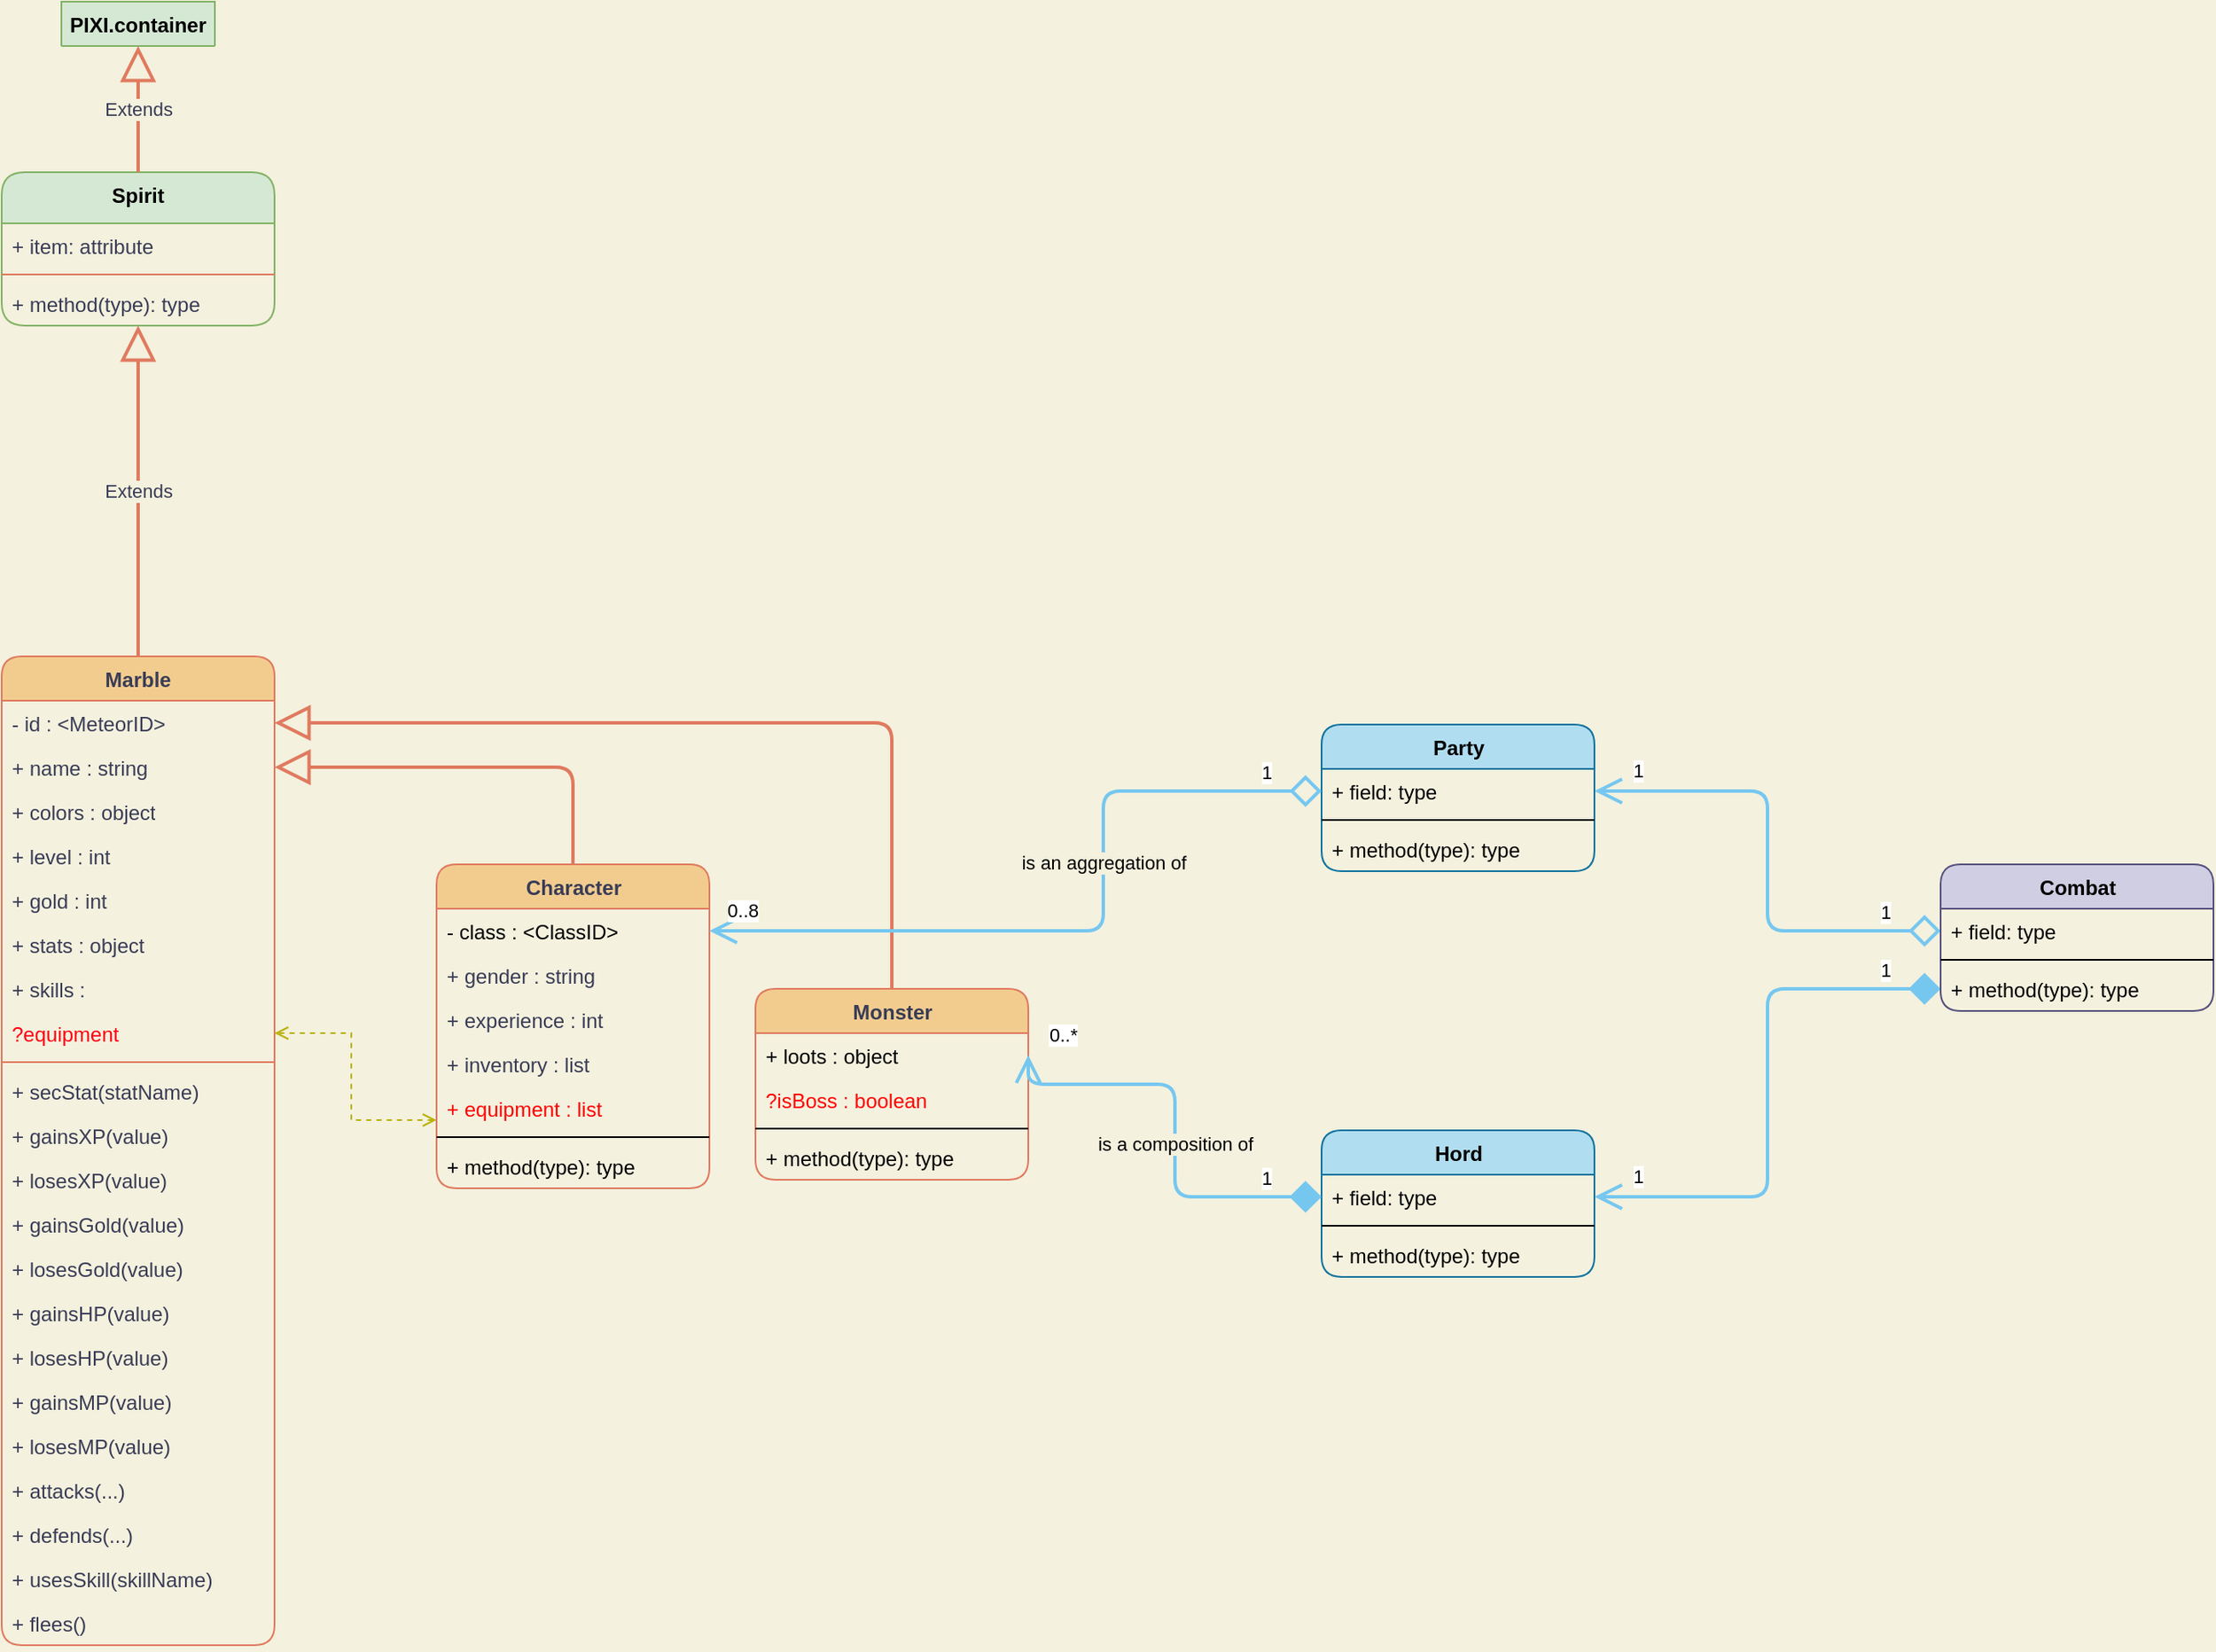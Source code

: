 <mxfile version="13.7.7" type="github">
  <diagram id="JMG7Og392h3I-otRAJf4" name="Page-1">
    <mxGraphModel dx="956" dy="1387" grid="0" gridSize="10" guides="1" tooltips="1" connect="1" arrows="1" fold="1" page="0" pageScale="1" pageWidth="1169" pageHeight="827" background="#F4F1DE" math="0" shadow="0">
      <root>
        <mxCell id="0" />
        <mxCell id="1" parent="0" />
        <mxCell id="4F_5oUC_MU-JNdt0lTQq-11" value="PIXI.container" style="swimlane;fontStyle=1;align=center;verticalAlign=top;childLayout=stackLayout;horizontal=1;startSize=26;horizontalStack=0;resizeParent=1;resizeParentMax=0;resizeLast=0;collapsible=1;marginBottom=0;fillColor=#d5e8d4;strokeColor=#82b366;rounded=1;" parent="1" vertex="1" collapsed="1">
          <mxGeometry x="369" y="-440" width="90" height="26" as="geometry">
            <mxRectangle x="334" y="-300" width="160" height="86" as="alternateBounds" />
          </mxGeometry>
        </mxCell>
        <mxCell id="4F_5oUC_MU-JNdt0lTQq-12" value="+ field: type" style="text;strokeColor=none;fillColor=none;align=left;verticalAlign=top;spacingLeft=4;spacingRight=4;overflow=hidden;rotatable=0;points=[[0,0.5],[1,0.5]];portConstraint=eastwest;fontColor=#393C56;rounded=1;" parent="4F_5oUC_MU-JNdt0lTQq-11" vertex="1">
          <mxGeometry y="26" width="90" height="26" as="geometry" />
        </mxCell>
        <mxCell id="4F_5oUC_MU-JNdt0lTQq-13" value="" style="line;strokeWidth=1;fillColor=none;align=left;verticalAlign=middle;spacingTop=-1;spacingLeft=3;spacingRight=3;rotatable=0;labelPosition=right;points=[];portConstraint=eastwest;labelBackgroundColor=#F4F1DE;strokeColor=#E07A5F;fontColor=#393C56;rounded=1;" parent="4F_5oUC_MU-JNdt0lTQq-11" vertex="1">
          <mxGeometry y="52" width="90" height="8" as="geometry" />
        </mxCell>
        <mxCell id="4F_5oUC_MU-JNdt0lTQq-14" value="+ method(type): type" style="text;strokeColor=none;fillColor=none;align=left;verticalAlign=top;spacingLeft=4;spacingRight=4;overflow=hidden;rotatable=0;points=[[0,0.5],[1,0.5]];portConstraint=eastwest;fontColor=#393C56;rounded=1;" parent="4F_5oUC_MU-JNdt0lTQq-11" vertex="1">
          <mxGeometry y="60" width="90" height="26" as="geometry" />
        </mxCell>
        <mxCell id="4F_5oUC_MU-JNdt0lTQq-1" value="Spirit" style="swimlane;fontStyle=1;align=center;verticalAlign=top;childLayout=stackLayout;horizontal=1;startSize=30;horizontalStack=0;resizeParent=1;resizeParentMax=0;resizeLast=0;collapsible=1;marginBottom=0;fillColor=#d5e8d4;strokeColor=#82b366;rounded=1;" parent="1" vertex="1">
          <mxGeometry x="334" y="-340" width="160" height="90" as="geometry">
            <mxRectangle x="334" y="60" width="60" height="26" as="alternateBounds" />
          </mxGeometry>
        </mxCell>
        <mxCell id="4F_5oUC_MU-JNdt0lTQq-5" value="+ item: attribute" style="text;strokeColor=none;fillColor=none;align=left;verticalAlign=top;spacingLeft=4;spacingRight=4;overflow=hidden;rotatable=0;points=[[0,0.5],[1,0.5]];portConstraint=eastwest;fontColor=#393C56;rounded=1;" parent="4F_5oUC_MU-JNdt0lTQq-1" vertex="1">
          <mxGeometry y="30" width="160" height="26" as="geometry" />
        </mxCell>
        <mxCell id="4F_5oUC_MU-JNdt0lTQq-3" value="" style="line;strokeWidth=1;fillColor=none;align=left;verticalAlign=middle;spacingTop=-1;spacingLeft=3;spacingRight=3;rotatable=0;labelPosition=right;points=[];portConstraint=eastwest;labelBackgroundColor=#F4F1DE;strokeColor=#E07A5F;fontColor=#393C56;rounded=1;" parent="4F_5oUC_MU-JNdt0lTQq-1" vertex="1">
          <mxGeometry y="56" width="160" height="8" as="geometry" />
        </mxCell>
        <mxCell id="4F_5oUC_MU-JNdt0lTQq-4" value="+ method(type): type" style="text;strokeColor=none;fillColor=none;align=left;verticalAlign=top;spacingLeft=4;spacingRight=4;overflow=hidden;rotatable=0;points=[[0,0.5],[1,0.5]];portConstraint=eastwest;fontColor=#393C56;rounded=1;" parent="4F_5oUC_MU-JNdt0lTQq-1" vertex="1">
          <mxGeometry y="64" width="160" height="26" as="geometry" />
        </mxCell>
        <mxCell id="4F_5oUC_MU-JNdt0lTQq-15" value="Extends" style="endArrow=block;endSize=16;endFill=0;html=1;exitX=0.5;exitY=0;exitDx=0;exitDy=0;entryX=0.5;entryY=1;entryDx=0;entryDy=0;labelBackgroundColor=#F4F1DE;strokeColor=#E07A5F;fontColor=#393C56;strokeWidth=2;" parent="1" source="4F_5oUC_MU-JNdt0lTQq-1" target="4F_5oUC_MU-JNdt0lTQq-11" edge="1">
          <mxGeometry width="160" relative="1" as="geometry">
            <mxPoint x="570" y="-350" as="sourcePoint" />
            <mxPoint x="730" y="-350" as="targetPoint" />
          </mxGeometry>
        </mxCell>
        <mxCell id="4F_5oUC_MU-JNdt0lTQq-16" value="Extends" style="endArrow=block;endSize=16;endFill=0;html=1;exitX=0.5;exitY=0;exitDx=0;exitDy=0;entryX=0.5;entryY=1;entryDx=0;entryDy=0;labelBackgroundColor=#F4F1DE;fontColor=#393C56;strokeColor=#E07A5F;strokeWidth=2;" parent="1" source="4F_5oUC_MU-JNdt0lTQq-6" target="4F_5oUC_MU-JNdt0lTQq-1" edge="1">
          <mxGeometry width="160" relative="1" as="geometry">
            <mxPoint x="420" y="20" as="sourcePoint" />
            <mxPoint x="470" y="-200" as="targetPoint" />
          </mxGeometry>
        </mxCell>
        <mxCell id="4F_5oUC_MU-JNdt0lTQq-6" value="Marble" style="swimlane;fontStyle=1;align=center;verticalAlign=top;childLayout=stackLayout;horizontal=1;startSize=26;horizontalStack=0;resizeParent=1;resizeParentMax=0;resizeLast=0;collapsible=1;marginBottom=0;fillColor=#F2CC8F;strokeColor=#E07A5F;fontColor=#393C56;rounded=1;" parent="1" vertex="1">
          <mxGeometry x="334" y="-56" width="160" height="580" as="geometry" />
        </mxCell>
        <mxCell id="4F_5oUC_MU-JNdt0lTQq-7" value="- id : &lt;MeteorID&gt;" style="text;strokeColor=none;fillColor=none;align=left;verticalAlign=top;spacingLeft=4;spacingRight=4;overflow=hidden;rotatable=0;points=[[0,0.5],[1,0.5]];portConstraint=eastwest;fontColor=#393C56;rounded=1;" parent="4F_5oUC_MU-JNdt0lTQq-6" vertex="1">
          <mxGeometry y="26" width="160" height="26" as="geometry" />
        </mxCell>
        <mxCell id="4F_5oUC_MU-JNdt0lTQq-17" value="+ name : string" style="text;strokeColor=none;fillColor=none;align=left;verticalAlign=top;spacingLeft=4;spacingRight=4;overflow=hidden;rotatable=0;points=[[0,0.5],[1,0.5]];portConstraint=eastwest;rounded=1;fontColor=#393C56;" parent="4F_5oUC_MU-JNdt0lTQq-6" vertex="1">
          <mxGeometry y="52" width="160" height="26" as="geometry" />
        </mxCell>
        <mxCell id="4F_5oUC_MU-JNdt0lTQq-18" value="+ colors : object" style="text;strokeColor=none;fillColor=none;align=left;verticalAlign=top;spacingLeft=4;spacingRight=4;overflow=hidden;rotatable=0;points=[[0,0.5],[1,0.5]];portConstraint=eastwest;rounded=1;fontColor=#393C56;fontStyle=0;fontSize=12;html=1;noLabel=0;" parent="4F_5oUC_MU-JNdt0lTQq-6" vertex="1">
          <mxGeometry y="78" width="160" height="26" as="geometry" />
        </mxCell>
        <mxCell id="4F_5oUC_MU-JNdt0lTQq-19" value="+ level : int" style="text;strokeColor=none;fillColor=none;align=left;verticalAlign=top;spacingLeft=4;spacingRight=4;overflow=hidden;rotatable=0;points=[[0,0.5],[1,0.5]];portConstraint=eastwest;rounded=1;fontColor=#393C56;" parent="4F_5oUC_MU-JNdt0lTQq-6" vertex="1">
          <mxGeometry y="104" width="160" height="26" as="geometry" />
        </mxCell>
        <mxCell id="-9Ix1WPc0BXSNpQGpBU6-1" value="+ gold : int" style="text;strokeColor=none;fillColor=none;align=left;verticalAlign=top;spacingLeft=4;spacingRight=4;overflow=hidden;rotatable=0;points=[[0,0.5],[1,0.5]];portConstraint=eastwest;rounded=1;fontColor=#393C56;" parent="4F_5oUC_MU-JNdt0lTQq-6" vertex="1">
          <mxGeometry y="130" width="160" height="26" as="geometry" />
        </mxCell>
        <mxCell id="-9Ix1WPc0BXSNpQGpBU6-2" value="+ stats : object" style="text;strokeColor=none;fillColor=none;align=left;verticalAlign=top;spacingLeft=4;spacingRight=4;overflow=hidden;rotatable=0;points=[[0,0.5],[1,0.5]];portConstraint=eastwest;rounded=1;fontColor=#393C56;" parent="4F_5oUC_MU-JNdt0lTQq-6" vertex="1">
          <mxGeometry y="156" width="160" height="26" as="geometry" />
        </mxCell>
        <mxCell id="-9Ix1WPc0BXSNpQGpBU6-4" value="+ skills : " style="text;strokeColor=none;fillColor=none;align=left;verticalAlign=top;spacingLeft=4;spacingRight=4;overflow=hidden;rotatable=0;points=[[0,0.5],[1,0.5]];portConstraint=eastwest;rounded=1;fontColor=#393C56;" parent="4F_5oUC_MU-JNdt0lTQq-6" vertex="1">
          <mxGeometry y="182" width="160" height="26" as="geometry" />
        </mxCell>
        <mxCell id="-9Ix1WPc0BXSNpQGpBU6-3" value="?equipment" style="text;strokeColor=none;fillColor=none;align=left;verticalAlign=top;spacingLeft=4;spacingRight=4;overflow=hidden;rotatable=0;points=[[0,0.5],[1,0.5]];portConstraint=eastwest;rounded=1;fontColor=#FF0011;" parent="4F_5oUC_MU-JNdt0lTQq-6" vertex="1">
          <mxGeometry y="208" width="160" height="26" as="geometry" />
        </mxCell>
        <mxCell id="4F_5oUC_MU-JNdt0lTQq-8" value="" style="line;strokeWidth=1;fillColor=none;align=left;verticalAlign=middle;spacingTop=-1;spacingLeft=3;spacingRight=3;rotatable=0;labelPosition=right;points=[];portConstraint=eastwest;labelBackgroundColor=#F4F1DE;strokeColor=#E07A5F;fontColor=#393C56;rounded=1;" parent="4F_5oUC_MU-JNdt0lTQq-6" vertex="1">
          <mxGeometry y="234" width="160" height="8" as="geometry" />
        </mxCell>
        <mxCell id="-9Ix1WPc0BXSNpQGpBU6-5" value="+ secStat(statName)" style="text;strokeColor=none;fillColor=none;align=left;verticalAlign=top;spacingLeft=4;spacingRight=4;overflow=hidden;rotatable=0;points=[[0,0.5],[1,0.5]];portConstraint=eastwest;rounded=1;fontSize=12;fontColor=#393C56;html=1;" parent="4F_5oUC_MU-JNdt0lTQq-6" vertex="1">
          <mxGeometry y="242" width="160" height="26" as="geometry" />
        </mxCell>
        <mxCell id="4F_5oUC_MU-JNdt0lTQq-9" value="+ gainsXP(value)" style="text;strokeColor=none;fillColor=none;align=left;verticalAlign=top;spacingLeft=4;spacingRight=4;overflow=hidden;rotatable=0;points=[[0,0.5],[1,0.5]];portConstraint=eastwest;fontColor=#393C56;rounded=1;" parent="4F_5oUC_MU-JNdt0lTQq-6" vertex="1">
          <mxGeometry y="268" width="160" height="26" as="geometry" />
        </mxCell>
        <mxCell id="-9Ix1WPc0BXSNpQGpBU6-12" value="+ losesXP(value)" style="text;strokeColor=none;fillColor=none;align=left;verticalAlign=top;spacingLeft=4;spacingRight=4;overflow=hidden;rotatable=0;points=[[0,0.5],[1,0.5]];portConstraint=eastwest;rounded=1;fontSize=12;fontColor=#393C56;html=1;" parent="4F_5oUC_MU-JNdt0lTQq-6" vertex="1">
          <mxGeometry y="294" width="160" height="26" as="geometry" />
        </mxCell>
        <mxCell id="-9Ix1WPc0BXSNpQGpBU6-9" value="+ gainsGold(value)" style="text;strokeColor=none;fillColor=none;align=left;verticalAlign=top;spacingLeft=4;spacingRight=4;overflow=hidden;rotatable=0;points=[[0,0.5],[1,0.5]];portConstraint=eastwest;rounded=1;fontSize=12;fontColor=#393C56;html=1;" parent="4F_5oUC_MU-JNdt0lTQq-6" vertex="1">
          <mxGeometry y="320" width="160" height="26" as="geometry" />
        </mxCell>
        <mxCell id="-9Ix1WPc0BXSNpQGpBU6-7" value="+ losesGold(value)" style="text;strokeColor=none;fillColor=none;align=left;verticalAlign=top;spacingLeft=4;spacingRight=4;overflow=hidden;rotatable=0;points=[[0,0.5],[1,0.5]];portConstraint=eastwest;rounded=1;fontSize=12;fontColor=#393C56;html=1;" parent="4F_5oUC_MU-JNdt0lTQq-6" vertex="1">
          <mxGeometry y="346" width="160" height="26" as="geometry" />
        </mxCell>
        <mxCell id="-9Ix1WPc0BXSNpQGpBU6-11" value="+ gainsHP(value)" style="text;strokeColor=none;fillColor=none;align=left;verticalAlign=top;spacingLeft=4;spacingRight=4;overflow=hidden;rotatable=0;points=[[0,0.5],[1,0.5]];portConstraint=eastwest;rounded=1;fontSize=12;fontColor=#393C56;html=1;" parent="4F_5oUC_MU-JNdt0lTQq-6" vertex="1">
          <mxGeometry y="372" width="160" height="26" as="geometry" />
        </mxCell>
        <mxCell id="-9Ix1WPc0BXSNpQGpBU6-6" value="+ losesHP(value)" style="text;strokeColor=none;fillColor=none;align=left;verticalAlign=top;spacingLeft=4;spacingRight=4;overflow=hidden;rotatable=0;points=[[0,0.5],[1,0.5]];portConstraint=eastwest;rounded=1;fontSize=12;fontColor=#393C56;html=1;" parent="4F_5oUC_MU-JNdt0lTQq-6" vertex="1">
          <mxGeometry y="398" width="160" height="26" as="geometry" />
        </mxCell>
        <mxCell id="-9Ix1WPc0BXSNpQGpBU6-10" value="+ gainsMP(value)" style="text;strokeColor=none;fillColor=none;align=left;verticalAlign=top;spacingLeft=4;spacingRight=4;overflow=hidden;rotatable=0;points=[[0,0.5],[1,0.5]];portConstraint=eastwest;rounded=1;fontSize=12;fontColor=#393C56;html=1;" parent="4F_5oUC_MU-JNdt0lTQq-6" vertex="1">
          <mxGeometry y="424" width="160" height="26" as="geometry" />
        </mxCell>
        <mxCell id="-9Ix1WPc0BXSNpQGpBU6-8" value="+ losesMP(value)" style="text;strokeColor=none;fillColor=none;align=left;verticalAlign=top;spacingLeft=4;spacingRight=4;overflow=hidden;rotatable=0;points=[[0,0.5],[1,0.5]];portConstraint=eastwest;rounded=1;fontSize=12;fontColor=#393C56;html=1;" parent="4F_5oUC_MU-JNdt0lTQq-6" vertex="1">
          <mxGeometry y="450" width="160" height="26" as="geometry" />
        </mxCell>
        <mxCell id="-9Ix1WPc0BXSNpQGpBU6-13" value="+ attacks(...)" style="text;strokeColor=none;fillColor=none;align=left;verticalAlign=top;spacingLeft=4;spacingRight=4;overflow=hidden;rotatable=0;points=[[0,0.5],[1,0.5]];portConstraint=eastwest;rounded=1;fontSize=12;fontColor=#393C56;html=1;" parent="4F_5oUC_MU-JNdt0lTQq-6" vertex="1">
          <mxGeometry y="476" width="160" height="26" as="geometry" />
        </mxCell>
        <mxCell id="-9Ix1WPc0BXSNpQGpBU6-14" value="+ defends(...)" style="text;strokeColor=none;fillColor=none;align=left;verticalAlign=top;spacingLeft=4;spacingRight=4;overflow=hidden;rotatable=0;points=[[0,0.5],[1,0.5]];portConstraint=eastwest;rounded=1;fontSize=12;fontColor=#393C56;html=1;" parent="4F_5oUC_MU-JNdt0lTQq-6" vertex="1">
          <mxGeometry y="502" width="160" height="26" as="geometry" />
        </mxCell>
        <mxCell id="-9Ix1WPc0BXSNpQGpBU6-15" value="+ usesSkill(skillName)" style="text;strokeColor=none;fillColor=none;align=left;verticalAlign=top;spacingLeft=4;spacingRight=4;overflow=hidden;rotatable=0;points=[[0,0.5],[1,0.5]];portConstraint=eastwest;rounded=1;fontSize=12;fontColor=#393C56;html=1;" parent="4F_5oUC_MU-JNdt0lTQq-6" vertex="1">
          <mxGeometry y="528" width="160" height="26" as="geometry" />
        </mxCell>
        <mxCell id="-9Ix1WPc0BXSNpQGpBU6-16" value="+ flees()" style="text;strokeColor=none;fillColor=none;align=left;verticalAlign=top;spacingLeft=4;spacingRight=4;overflow=hidden;rotatable=0;points=[[0,0.5],[1,0.5]];portConstraint=eastwest;rounded=1;fontSize=12;fontColor=#393C56;html=1;" parent="4F_5oUC_MU-JNdt0lTQq-6" vertex="1">
          <mxGeometry y="554" width="160" height="26" as="geometry" />
        </mxCell>
        <mxCell id="-9Ix1WPc0BXSNpQGpBU6-26" style="edgeStyle=orthogonalEdgeStyle;rounded=0;orthogonalLoop=1;jettySize=auto;html=1;entryX=1;entryY=0.5;entryDx=0;entryDy=0;fillColor=#F2CC8F;fontSize=12;fontColor=#393C56;startArrow=open;startFill=0;endArrow=open;endFill=0;dashed=1;strokeColor=#B8B207;" parent="1" source="-9Ix1WPc0BXSNpQGpBU6-24" target="-9Ix1WPc0BXSNpQGpBU6-3" edge="1">
          <mxGeometry relative="1" as="geometry">
            <Array as="points">
              <mxPoint x="539" y="216" />
              <mxPoint x="539" y="165" />
            </Array>
          </mxGeometry>
        </mxCell>
        <mxCell id="-9Ix1WPc0BXSNpQGpBU6-51" value="" style="endArrow=block;endSize=16;endFill=0;html=1;strokeColor=#E07A5F;fillColor=#F2CC8F;fontSize=12;exitX=0.5;exitY=0;exitDx=0;exitDy=0;entryX=1;entryY=0.5;entryDx=0;entryDy=0;edgeStyle=orthogonalEdgeStyle;labelBackgroundColor=#F4F1DE;strokeWidth=2;" parent="1" source="-9Ix1WPc0BXSNpQGpBU6-30" target="4F_5oUC_MU-JNdt0lTQq-7" edge="1">
          <mxGeometry x="-0.201" y="49" width="160" relative="1" as="geometry">
            <mxPoint x="184" y="22" as="sourcePoint" />
            <mxPoint x="333.04" y="-40.92" as="targetPoint" />
            <Array as="points">
              <mxPoint x="856" y="-17" />
            </Array>
            <mxPoint x="-49" y="-49" as="offset" />
          </mxGeometry>
        </mxCell>
        <mxCell id="-9Ix1WPc0BXSNpQGpBU6-52" value="" style="endArrow=block;endSize=16;endFill=0;html=1;strokeColor=#E07A5F;fillColor=#F2CC8F;fontSize=12;exitX=0.5;exitY=0;exitDx=0;exitDy=0;entryX=1;entryY=0.5;entryDx=0;entryDy=0;edgeStyle=orthogonalEdgeStyle;labelBackgroundColor=#F4F1DE;strokeWidth=2;" parent="1" source="-9Ix1WPc0BXSNpQGpBU6-17" target="4F_5oUC_MU-JNdt0lTQq-17" edge="1">
          <mxGeometry x="-0.201" y="49" width="160" relative="1" as="geometry">
            <mxPoint x="1187" y="73" as="sourcePoint" />
            <mxPoint x="494" y="-17.0" as="targetPoint" />
            <Array as="points">
              <mxPoint x="669" y="9" />
            </Array>
            <mxPoint x="-49" y="-49" as="offset" />
          </mxGeometry>
        </mxCell>
        <mxCell id="-9Ix1WPc0BXSNpQGpBU6-17" value="Character" style="swimlane;fontStyle=1;align=center;verticalAlign=top;childLayout=stackLayout;horizontal=1;startSize=26;horizontalStack=0;resizeParent=1;resizeParentMax=0;resizeLast=0;collapsible=1;marginBottom=0;rounded=1;strokeColor=#E07A5F;fillColor=#F2CC8F;fontSize=12;fontColor=#393C56;html=1;" parent="1" vertex="1">
          <mxGeometry x="589" y="66" width="160" height="190" as="geometry" />
        </mxCell>
        <mxCell id="-9Ix1WPc0BXSNpQGpBU6-18" value="- class : &lt;ClassID&gt;" style="text;strokeColor=none;fillColor=none;align=left;verticalAlign=top;spacingLeft=4;spacingRight=4;overflow=hidden;rotatable=0;points=[[0,0.5],[1,0.5]];portConstraint=eastwest;" parent="-9Ix1WPc0BXSNpQGpBU6-17" vertex="1">
          <mxGeometry y="26" width="160" height="26" as="geometry" />
        </mxCell>
        <mxCell id="-9Ix1WPc0BXSNpQGpBU6-21" value="+ gender : string" style="text;strokeColor=none;fillColor=none;align=left;verticalAlign=top;spacingLeft=4;spacingRight=4;overflow=hidden;rotatable=0;points=[[0,0.5],[1,0.5]];portConstraint=eastwest;rounded=1;fontSize=12;fontColor=#393C56;html=1;" parent="-9Ix1WPc0BXSNpQGpBU6-17" vertex="1">
          <mxGeometry y="52" width="160" height="26" as="geometry" />
        </mxCell>
        <mxCell id="-9Ix1WPc0BXSNpQGpBU6-22" value="+ experience : int" style="text;strokeColor=none;fillColor=none;align=left;verticalAlign=top;spacingLeft=4;spacingRight=4;overflow=hidden;rotatable=0;points=[[0,0.5],[1,0.5]];portConstraint=eastwest;rounded=1;fontSize=12;fontColor=#393C56;html=1;" parent="-9Ix1WPc0BXSNpQGpBU6-17" vertex="1">
          <mxGeometry y="78" width="160" height="26" as="geometry" />
        </mxCell>
        <mxCell id="-9Ix1WPc0BXSNpQGpBU6-23" value="+ inventory : list" style="text;strokeColor=none;fillColor=none;align=left;verticalAlign=top;spacingLeft=4;spacingRight=4;overflow=hidden;rotatable=0;points=[[0,0.5],[1,0.5]];portConstraint=eastwest;rounded=1;fontSize=12;fontColor=#393C56;html=1;" parent="-9Ix1WPc0BXSNpQGpBU6-17" vertex="1">
          <mxGeometry y="104" width="160" height="26" as="geometry" />
        </mxCell>
        <mxCell id="-9Ix1WPc0BXSNpQGpBU6-24" value="+ equipment : list" style="text;strokeColor=none;fillColor=none;align=left;verticalAlign=top;spacingLeft=4;spacingRight=4;overflow=hidden;rotatable=0;points=[[0,0.5],[1,0.5]];portConstraint=eastwest;rounded=1;fontSize=12;html=1;fontColor=#FF0000;" parent="-9Ix1WPc0BXSNpQGpBU6-17" vertex="1">
          <mxGeometry y="130" width="160" height="26" as="geometry" />
        </mxCell>
        <mxCell id="-9Ix1WPc0BXSNpQGpBU6-19" value="" style="line;strokeWidth=1;fillColor=none;align=left;verticalAlign=middle;spacingTop=-1;spacingLeft=3;spacingRight=3;rotatable=0;labelPosition=right;points=[];portConstraint=eastwest;" parent="-9Ix1WPc0BXSNpQGpBU6-17" vertex="1">
          <mxGeometry y="156" width="160" height="8" as="geometry" />
        </mxCell>
        <mxCell id="-9Ix1WPc0BXSNpQGpBU6-20" value="+ method(type): type" style="text;strokeColor=none;fillColor=none;align=left;verticalAlign=top;spacingLeft=4;spacingRight=4;overflow=hidden;rotatable=0;points=[[0,0.5],[1,0.5]];portConstraint=eastwest;" parent="-9Ix1WPc0BXSNpQGpBU6-17" vertex="1">
          <mxGeometry y="164" width="160" height="26" as="geometry" />
        </mxCell>
        <mxCell id="-9Ix1WPc0BXSNpQGpBU6-30" value="Monster" style="swimlane;fontStyle=1;align=center;verticalAlign=top;childLayout=stackLayout;horizontal=1;startSize=26;horizontalStack=0;resizeParent=1;resizeParentMax=0;resizeLast=0;collapsible=1;marginBottom=0;rounded=1;strokeColor=#E07A5F;fillColor=#F2CC8F;fontSize=12;fontColor=#393C56;html=1;" parent="1" vertex="1">
          <mxGeometry x="776" y="139" width="160" height="112" as="geometry" />
        </mxCell>
        <mxCell id="-9Ix1WPc0BXSNpQGpBU6-31" value="+ loots : object" style="text;strokeColor=none;fillColor=none;align=left;verticalAlign=top;spacingLeft=4;spacingRight=4;overflow=hidden;rotatable=0;points=[[0,0.5],[1,0.5]];portConstraint=eastwest;" parent="-9Ix1WPc0BXSNpQGpBU6-30" vertex="1">
          <mxGeometry y="26" width="160" height="26" as="geometry" />
        </mxCell>
        <mxCell id="-9Ix1WPc0BXSNpQGpBU6-35" value="?isBoss : boolean" style="text;strokeColor=none;fillColor=none;align=left;verticalAlign=top;spacingLeft=4;spacingRight=4;overflow=hidden;rotatable=0;points=[[0,0.5],[1,0.5]];portConstraint=eastwest;rounded=1;fontSize=12;html=1;fontColor=#FF0000;" parent="-9Ix1WPc0BXSNpQGpBU6-30" vertex="1">
          <mxGeometry y="52" width="160" height="26" as="geometry" />
        </mxCell>
        <mxCell id="-9Ix1WPc0BXSNpQGpBU6-36" value="" style="line;strokeWidth=1;fillColor=none;align=left;verticalAlign=middle;spacingTop=-1;spacingLeft=3;spacingRight=3;rotatable=0;labelPosition=right;points=[];portConstraint=eastwest;" parent="-9Ix1WPc0BXSNpQGpBU6-30" vertex="1">
          <mxGeometry y="78" width="160" height="8" as="geometry" />
        </mxCell>
        <mxCell id="-9Ix1WPc0BXSNpQGpBU6-37" value="+ method(type): type" style="text;strokeColor=none;fillColor=none;align=left;verticalAlign=top;spacingLeft=4;spacingRight=4;overflow=hidden;rotatable=0;points=[[0,0.5],[1,0.5]];portConstraint=eastwest;" parent="-9Ix1WPc0BXSNpQGpBU6-30" vertex="1">
          <mxGeometry y="86" width="160" height="26" as="geometry" />
        </mxCell>
        <mxCell id="_hBLPo5IBpKxzll1O3N9-1" value="" style="endArrow=open;html=1;endSize=12;startArrow=diamond;startSize=14;startFill=0;edgeStyle=orthogonalEdgeStyle;exitX=0;exitY=0.5;exitDx=0;exitDy=0;entryX=1;entryY=0.5;entryDx=0;entryDy=0;labelBackgroundColor=#F4F1DE;strokeColor=#76C7F0;strokeWidth=2;endFill=1;" edge="1" parent="1" source="-9Ix1WPc0BXSNpQGpBU6-56" target="-9Ix1WPc0BXSNpQGpBU6-39">
          <mxGeometry relative="1" as="geometry">
            <mxPoint x="1349" y="51" as="sourcePoint" />
            <mxPoint x="1509" y="51" as="targetPoint" />
          </mxGeometry>
        </mxCell>
        <mxCell id="_hBLPo5IBpKxzll1O3N9-2" value="1" style="edgeLabel;resizable=0;html=1;align=left;verticalAlign=top;" connectable="0" vertex="1" parent="_hBLPo5IBpKxzll1O3N9-1">
          <mxGeometry x="-1" relative="1" as="geometry">
            <mxPoint x="-37" y="-24" as="offset" />
          </mxGeometry>
        </mxCell>
        <mxCell id="_hBLPo5IBpKxzll1O3N9-3" value="1" style="edgeLabel;resizable=0;html=1;align=right;verticalAlign=top;" connectable="0" vertex="1" parent="_hBLPo5IBpKxzll1O3N9-1">
          <mxGeometry x="1" relative="1" as="geometry">
            <mxPoint x="29" y="-25" as="offset" />
          </mxGeometry>
        </mxCell>
        <mxCell id="_hBLPo5IBpKxzll1O3N9-5" value="" style="endArrow=open;html=1;endSize=12;startArrow=diamond;startSize=14;startFill=1;edgeStyle=orthogonalEdgeStyle;exitX=0;exitY=0.5;exitDx=0;exitDy=0;entryX=1;entryY=0.5;entryDx=0;entryDy=0;labelBackgroundColor=#F4F1DE;strokeColor=#76C7F0;strokeWidth=2;" edge="1" parent="1" source="-9Ix1WPc0BXSNpQGpBU6-58" target="-9Ix1WPc0BXSNpQGpBU6-47">
          <mxGeometry relative="1" as="geometry">
            <mxPoint x="1593" y="272" as="sourcePoint" />
            <mxPoint x="1310" y="272" as="targetPoint" />
          </mxGeometry>
        </mxCell>
        <mxCell id="_hBLPo5IBpKxzll1O3N9-6" value="1" style="edgeLabel;resizable=0;html=1;align=left;verticalAlign=top;" connectable="0" vertex="1" parent="_hBLPo5IBpKxzll1O3N9-5">
          <mxGeometry x="-1" relative="1" as="geometry">
            <mxPoint x="-37" y="-24" as="offset" />
          </mxGeometry>
        </mxCell>
        <mxCell id="_hBLPo5IBpKxzll1O3N9-7" value="1" style="edgeLabel;resizable=0;html=1;align=right;verticalAlign=top;" connectable="0" vertex="1" parent="_hBLPo5IBpKxzll1O3N9-5">
          <mxGeometry x="1" relative="1" as="geometry">
            <mxPoint x="29" y="-25" as="offset" />
          </mxGeometry>
        </mxCell>
        <mxCell id="-9Ix1WPc0BXSNpQGpBU6-38" value="Party" style="swimlane;fontStyle=1;align=center;verticalAlign=top;childLayout=stackLayout;horizontal=1;startSize=26;horizontalStack=0;resizeParent=1;resizeParentMax=0;resizeLast=0;collapsible=1;marginBottom=0;rounded=1;fontSize=12;html=1;strokeColor=#10739e;fillColor=#B1DDF0;" parent="1" vertex="1">
          <mxGeometry x="1108" y="-16" width="160" height="86" as="geometry" />
        </mxCell>
        <mxCell id="-9Ix1WPc0BXSNpQGpBU6-39" value="+ field: type" style="text;strokeColor=none;fillColor=none;align=left;verticalAlign=top;spacingLeft=4;spacingRight=4;overflow=hidden;rotatable=0;points=[[0,0.5],[1,0.5]];portConstraint=eastwest;" parent="-9Ix1WPc0BXSNpQGpBU6-38" vertex="1">
          <mxGeometry y="26" width="160" height="26" as="geometry" />
        </mxCell>
        <mxCell id="-9Ix1WPc0BXSNpQGpBU6-40" value="" style="line;strokeWidth=1;fillColor=none;align=left;verticalAlign=middle;spacingTop=-1;spacingLeft=3;spacingRight=3;rotatable=0;labelPosition=right;points=[];portConstraint=eastwest;" parent="-9Ix1WPc0BXSNpQGpBU6-38" vertex="1">
          <mxGeometry y="52" width="160" height="8" as="geometry" />
        </mxCell>
        <mxCell id="-9Ix1WPc0BXSNpQGpBU6-41" value="+ method(type): type" style="text;strokeColor=none;fillColor=none;align=left;verticalAlign=top;spacingLeft=4;spacingRight=4;overflow=hidden;rotatable=0;points=[[0,0.5],[1,0.5]];portConstraint=eastwest;" parent="-9Ix1WPc0BXSNpQGpBU6-38" vertex="1">
          <mxGeometry y="60" width="160" height="26" as="geometry" />
        </mxCell>
        <mxCell id="-9Ix1WPc0BXSNpQGpBU6-46" value="Hord" style="swimlane;fontStyle=1;align=center;verticalAlign=top;childLayout=stackLayout;horizontal=1;startSize=26;horizontalStack=0;resizeParent=1;resizeParentMax=0;resizeLast=0;collapsible=1;marginBottom=0;rounded=1;strokeColor=#10739e;fontSize=12;html=1;fillColor=#b1ddf0;" parent="1" vertex="1">
          <mxGeometry x="1108" y="222" width="160" height="86" as="geometry" />
        </mxCell>
        <mxCell id="-9Ix1WPc0BXSNpQGpBU6-47" value="+ field: type" style="text;strokeColor=none;fillColor=none;align=left;verticalAlign=top;spacingLeft=4;spacingRight=4;overflow=hidden;rotatable=0;points=[[0,0.5],[1,0.5]];portConstraint=eastwest;" parent="-9Ix1WPc0BXSNpQGpBU6-46" vertex="1">
          <mxGeometry y="26" width="160" height="26" as="geometry" />
        </mxCell>
        <mxCell id="-9Ix1WPc0BXSNpQGpBU6-48" value="" style="line;strokeWidth=1;fillColor=none;align=left;verticalAlign=middle;spacingTop=-1;spacingLeft=3;spacingRight=3;rotatable=0;labelPosition=right;points=[];portConstraint=eastwest;" parent="-9Ix1WPc0BXSNpQGpBU6-46" vertex="1">
          <mxGeometry y="52" width="160" height="8" as="geometry" />
        </mxCell>
        <mxCell id="-9Ix1WPc0BXSNpQGpBU6-49" value="+ method(type): type" style="text;strokeColor=none;fillColor=none;align=left;verticalAlign=top;spacingLeft=4;spacingRight=4;overflow=hidden;rotatable=0;points=[[0,0.5],[1,0.5]];portConstraint=eastwest;" parent="-9Ix1WPc0BXSNpQGpBU6-46" vertex="1">
          <mxGeometry y="60" width="160" height="26" as="geometry" />
        </mxCell>
        <mxCell id="_hBLPo5IBpKxzll1O3N9-10" value="is an aggregation of" style="endArrow=open;html=1;endSize=12;startArrow=diamond;startSize=14;startFill=0;edgeStyle=orthogonalEdgeStyle;exitX=0;exitY=0.5;exitDx=0;exitDy=0;entryX=1;entryY=0.5;entryDx=0;entryDy=0;labelBackgroundColor=#F4F1DE;strokeColor=#76C7F0;strokeWidth=2;" edge="1" parent="1" source="-9Ix1WPc0BXSNpQGpBU6-39" target="-9Ix1WPc0BXSNpQGpBU6-18">
          <mxGeometry x="-0.229" relative="1" as="geometry">
            <mxPoint x="1065" y="61" as="sourcePoint" />
            <mxPoint x="914" y="-25" as="targetPoint" />
            <Array as="points">
              <mxPoint x="980" y="23" />
              <mxPoint x="980" y="105" />
            </Array>
            <mxPoint as="offset" />
          </mxGeometry>
        </mxCell>
        <mxCell id="_hBLPo5IBpKxzll1O3N9-11" value="1" style="edgeLabel;resizable=0;html=1;align=left;verticalAlign=top;" connectable="0" vertex="1" parent="_hBLPo5IBpKxzll1O3N9-10">
          <mxGeometry x="-1" relative="1" as="geometry">
            <mxPoint x="-37" y="-24" as="offset" />
          </mxGeometry>
        </mxCell>
        <mxCell id="_hBLPo5IBpKxzll1O3N9-12" value="0..8" style="edgeLabel;resizable=0;html=1;align=right;verticalAlign=top;" connectable="0" vertex="1" parent="_hBLPo5IBpKxzll1O3N9-10">
          <mxGeometry x="1" relative="1" as="geometry">
            <mxPoint x="29" y="-25" as="offset" />
          </mxGeometry>
        </mxCell>
        <mxCell id="-9Ix1WPc0BXSNpQGpBU6-55" value="Combat" style="swimlane;fontStyle=1;align=center;verticalAlign=top;childLayout=stackLayout;horizontal=1;startSize=26;horizontalStack=0;resizeParent=1;resizeParentMax=0;resizeLast=0;collapsible=1;marginBottom=0;rounded=1;strokeColor=#56517e;fillColor=#d0cee2;fontSize=12;html=1;" parent="1" vertex="1">
          <mxGeometry x="1471" y="66" width="160" height="86" as="geometry" />
        </mxCell>
        <mxCell id="-9Ix1WPc0BXSNpQGpBU6-56" value="+ field: type" style="text;strokeColor=none;fillColor=none;align=left;verticalAlign=top;spacingLeft=4;spacingRight=4;overflow=hidden;rotatable=0;points=[[0,0.5],[1,0.5]];portConstraint=eastwest;" parent="-9Ix1WPc0BXSNpQGpBU6-55" vertex="1">
          <mxGeometry y="26" width="160" height="26" as="geometry" />
        </mxCell>
        <mxCell id="-9Ix1WPc0BXSNpQGpBU6-57" value="" style="line;strokeWidth=1;fillColor=none;align=left;verticalAlign=middle;spacingTop=-1;spacingLeft=3;spacingRight=3;rotatable=0;labelPosition=right;points=[];portConstraint=eastwest;" parent="-9Ix1WPc0BXSNpQGpBU6-55" vertex="1">
          <mxGeometry y="52" width="160" height="8" as="geometry" />
        </mxCell>
        <mxCell id="-9Ix1WPc0BXSNpQGpBU6-58" value="+ method(type): type" style="text;strokeColor=none;fillColor=none;align=left;verticalAlign=top;spacingLeft=4;spacingRight=4;overflow=hidden;rotatable=0;points=[[0,0.5],[1,0.5]];portConstraint=eastwest;" parent="-9Ix1WPc0BXSNpQGpBU6-55" vertex="1">
          <mxGeometry y="60" width="160" height="26" as="geometry" />
        </mxCell>
        <mxCell id="_hBLPo5IBpKxzll1O3N9-15" value="is a composition of" style="endArrow=open;html=1;endSize=12;startArrow=diamond;startSize=14;startFill=1;edgeStyle=orthogonalEdgeStyle;exitX=0;exitY=0.5;exitDx=0;exitDy=0;entryX=1;entryY=0.5;entryDx=0;entryDy=0;labelBackgroundColor=#F4F1DE;strokeColor=#76C7F0;strokeWidth=2;" edge="1" parent="1" source="-9Ix1WPc0BXSNpQGpBU6-47" target="-9Ix1WPc0BXSNpQGpBU6-31">
          <mxGeometry x="-0.082" relative="1" as="geometry">
            <mxPoint x="1359" y="113" as="sourcePoint" />
            <mxPoint x="1000" y="195" as="targetPoint" />
            <Array as="points">
              <mxPoint x="1022" y="261" />
              <mxPoint x="1022" y="195" />
              <mxPoint x="936" y="195" />
            </Array>
            <mxPoint as="offset" />
          </mxGeometry>
        </mxCell>
        <mxCell id="_hBLPo5IBpKxzll1O3N9-16" value="1" style="edgeLabel;resizable=0;html=1;align=left;verticalAlign=top;" connectable="0" vertex="1" parent="_hBLPo5IBpKxzll1O3N9-15">
          <mxGeometry x="-1" relative="1" as="geometry">
            <mxPoint x="-37" y="-24" as="offset" />
          </mxGeometry>
        </mxCell>
        <mxCell id="_hBLPo5IBpKxzll1O3N9-17" value="0..*" style="edgeLabel;resizable=0;html=1;align=right;verticalAlign=top;" connectable="0" vertex="1" parent="_hBLPo5IBpKxzll1O3N9-15">
          <mxGeometry x="1" relative="1" as="geometry">
            <mxPoint x="29" y="-25" as="offset" />
          </mxGeometry>
        </mxCell>
      </root>
    </mxGraphModel>
  </diagram>
</mxfile>
